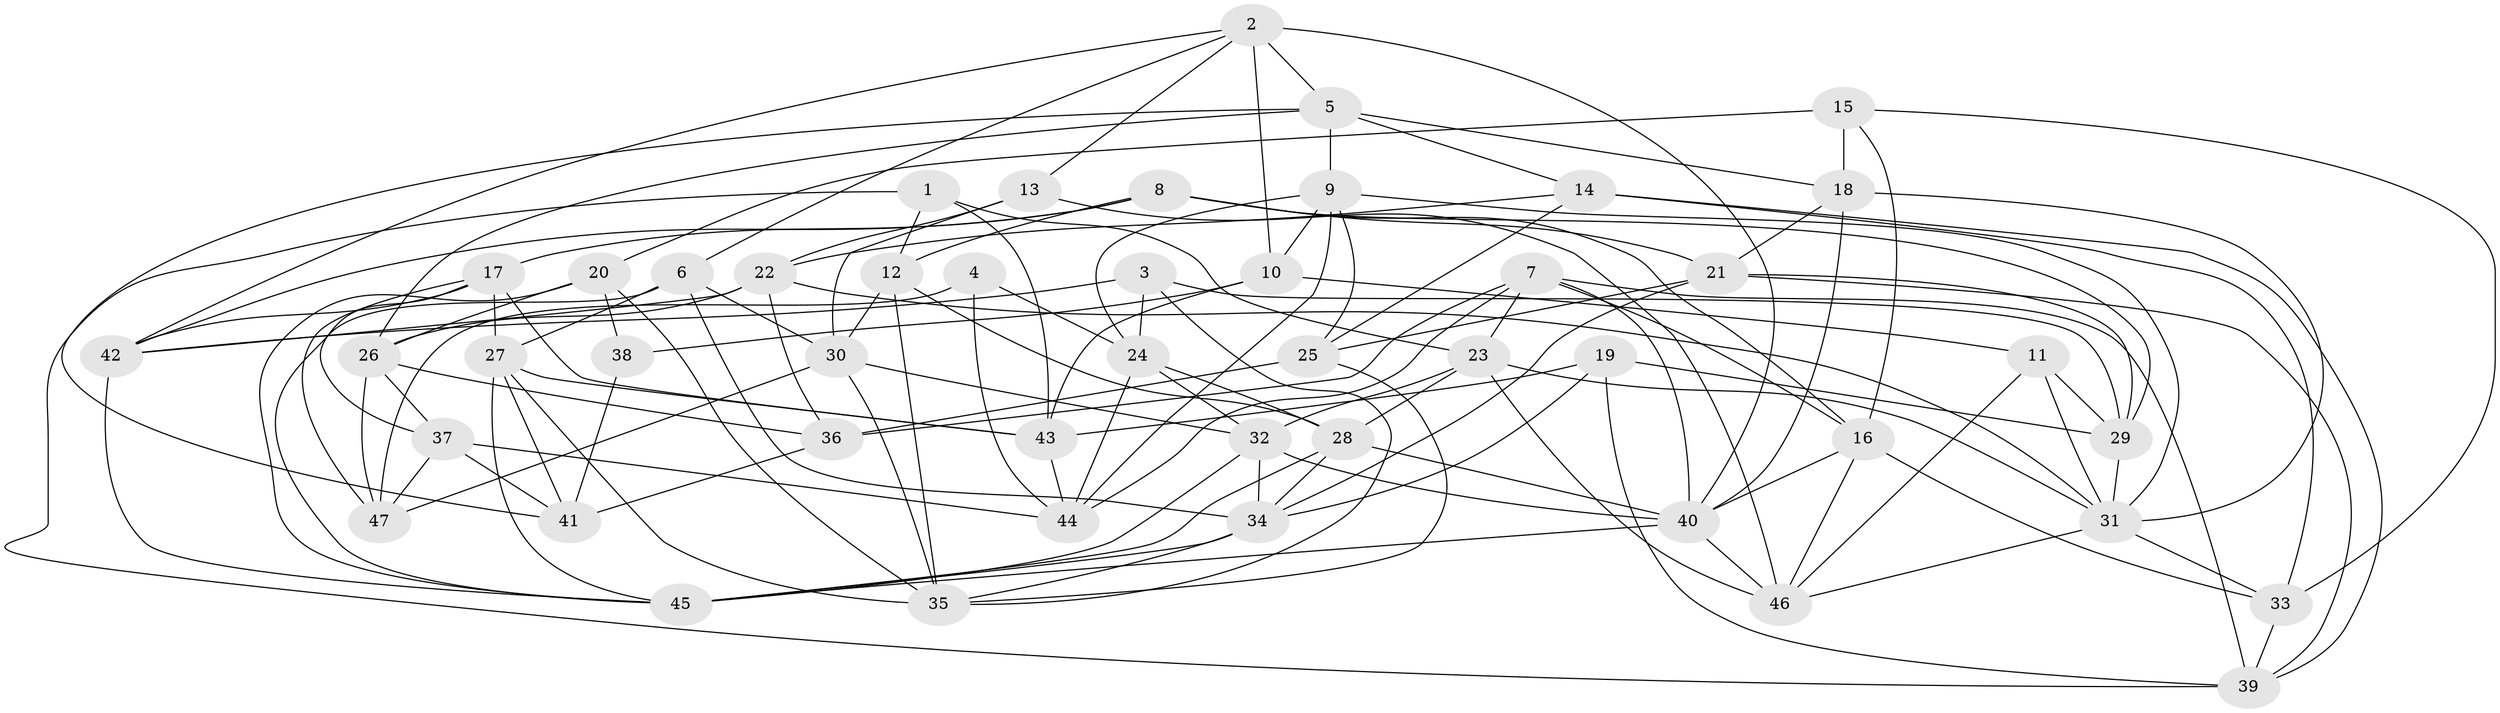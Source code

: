 // original degree distribution, {4: 1.0}
// Generated by graph-tools (version 1.1) at 2025/03/03/09/25 03:03:03]
// undirected, 47 vertices, 130 edges
graph export_dot {
graph [start="1"]
  node [color=gray90,style=filled];
  1;
  2;
  3;
  4;
  5;
  6;
  7;
  8;
  9;
  10;
  11;
  12;
  13;
  14;
  15;
  16;
  17;
  18;
  19;
  20;
  21;
  22;
  23;
  24;
  25;
  26;
  27;
  28;
  29;
  30;
  31;
  32;
  33;
  34;
  35;
  36;
  37;
  38;
  39;
  40;
  41;
  42;
  43;
  44;
  45;
  46;
  47;
  1 -- 12 [weight=1.0];
  1 -- 23 [weight=1.0];
  1 -- 39 [weight=1.0];
  1 -- 43 [weight=1.0];
  2 -- 5 [weight=1.0];
  2 -- 6 [weight=1.0];
  2 -- 10 [weight=1.0];
  2 -- 13 [weight=1.0];
  2 -- 40 [weight=1.0];
  2 -- 42 [weight=1.0];
  3 -- 24 [weight=1.0];
  3 -- 29 [weight=1.0];
  3 -- 35 [weight=1.0];
  3 -- 42 [weight=1.0];
  4 -- 24 [weight=1.0];
  4 -- 44 [weight=1.0];
  4 -- 47 [weight=2.0];
  5 -- 9 [weight=1.0];
  5 -- 14 [weight=1.0];
  5 -- 18 [weight=1.0];
  5 -- 26 [weight=1.0];
  5 -- 41 [weight=1.0];
  6 -- 27 [weight=1.0];
  6 -- 30 [weight=1.0];
  6 -- 34 [weight=2.0];
  6 -- 45 [weight=1.0];
  7 -- 16 [weight=1.0];
  7 -- 23 [weight=1.0];
  7 -- 36 [weight=1.0];
  7 -- 39 [weight=1.0];
  7 -- 40 [weight=1.0];
  7 -- 44 [weight=1.0];
  8 -- 12 [weight=1.0];
  8 -- 16 [weight=1.0];
  8 -- 17 [weight=1.0];
  8 -- 21 [weight=1.0];
  8 -- 29 [weight=1.0];
  8 -- 42 [weight=1.0];
  9 -- 10 [weight=1.0];
  9 -- 24 [weight=1.0];
  9 -- 25 [weight=1.0];
  9 -- 31 [weight=1.0];
  9 -- 44 [weight=1.0];
  10 -- 11 [weight=1.0];
  10 -- 38 [weight=2.0];
  10 -- 43 [weight=1.0];
  11 -- 29 [weight=1.0];
  11 -- 31 [weight=1.0];
  11 -- 46 [weight=1.0];
  12 -- 28 [weight=1.0];
  12 -- 30 [weight=1.0];
  12 -- 35 [weight=2.0];
  13 -- 22 [weight=1.0];
  13 -- 30 [weight=1.0];
  13 -- 46 [weight=1.0];
  14 -- 22 [weight=1.0];
  14 -- 25 [weight=1.0];
  14 -- 33 [weight=2.0];
  14 -- 39 [weight=1.0];
  15 -- 16 [weight=1.0];
  15 -- 18 [weight=2.0];
  15 -- 20 [weight=2.0];
  15 -- 33 [weight=1.0];
  16 -- 33 [weight=1.0];
  16 -- 40 [weight=1.0];
  16 -- 46 [weight=1.0];
  17 -- 27 [weight=1.0];
  17 -- 37 [weight=1.0];
  17 -- 42 [weight=1.0];
  17 -- 43 [weight=1.0];
  17 -- 47 [weight=1.0];
  18 -- 21 [weight=1.0];
  18 -- 31 [weight=1.0];
  18 -- 40 [weight=1.0];
  19 -- 29 [weight=1.0];
  19 -- 34 [weight=1.0];
  19 -- 39 [weight=1.0];
  19 -- 43 [weight=1.0];
  20 -- 26 [weight=1.0];
  20 -- 35 [weight=1.0];
  20 -- 38 [weight=1.0];
  20 -- 45 [weight=1.0];
  21 -- 25 [weight=1.0];
  21 -- 29 [weight=1.0];
  21 -- 34 [weight=1.0];
  21 -- 39 [weight=1.0];
  22 -- 26 [weight=1.0];
  22 -- 31 [weight=1.0];
  22 -- 36 [weight=1.0];
  22 -- 42 [weight=1.0];
  23 -- 28 [weight=1.0];
  23 -- 31 [weight=1.0];
  23 -- 32 [weight=1.0];
  23 -- 46 [weight=1.0];
  24 -- 28 [weight=1.0];
  24 -- 32 [weight=1.0];
  24 -- 44 [weight=1.0];
  25 -- 35 [weight=1.0];
  25 -- 36 [weight=2.0];
  26 -- 36 [weight=1.0];
  26 -- 37 [weight=1.0];
  26 -- 47 [weight=1.0];
  27 -- 35 [weight=1.0];
  27 -- 41 [weight=1.0];
  27 -- 43 [weight=1.0];
  27 -- 45 [weight=1.0];
  28 -- 34 [weight=1.0];
  28 -- 40 [weight=1.0];
  28 -- 45 [weight=1.0];
  29 -- 31 [weight=1.0];
  30 -- 32 [weight=1.0];
  30 -- 35 [weight=1.0];
  30 -- 47 [weight=1.0];
  31 -- 33 [weight=1.0];
  31 -- 46 [weight=1.0];
  32 -- 34 [weight=1.0];
  32 -- 40 [weight=1.0];
  32 -- 45 [weight=1.0];
  33 -- 39 [weight=1.0];
  34 -- 35 [weight=1.0];
  34 -- 45 [weight=1.0];
  36 -- 41 [weight=1.0];
  37 -- 41 [weight=2.0];
  37 -- 44 [weight=1.0];
  37 -- 47 [weight=1.0];
  38 -- 41 [weight=1.0];
  40 -- 45 [weight=1.0];
  40 -- 46 [weight=1.0];
  42 -- 45 [weight=1.0];
  43 -- 44 [weight=1.0];
}
